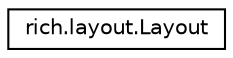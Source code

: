 digraph "Graphical Class Hierarchy"
{
 // LATEX_PDF_SIZE
  edge [fontname="Helvetica",fontsize="10",labelfontname="Helvetica",labelfontsize="10"];
  node [fontname="Helvetica",fontsize="10",shape=record];
  rankdir="LR";
  Node0 [label="rich.layout.Layout",height=0.2,width=0.4,color="black", fillcolor="white", style="filled",URL="$classrich_1_1layout_1_1Layout.html",tooltip=" "];
}
